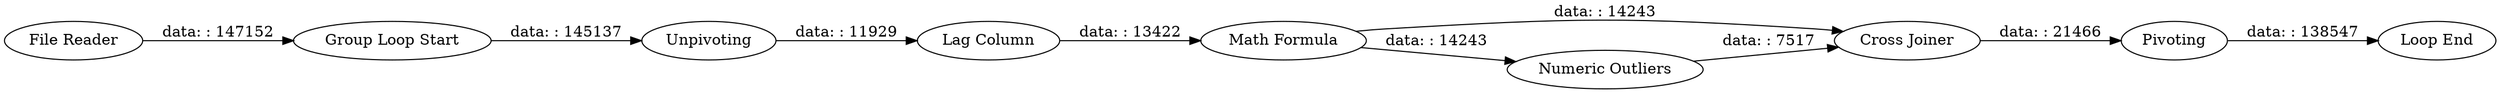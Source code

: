 digraph {
	"-5755454570460413803_11" [label="Lag Column"]
	"-5755454570460413803_13" [label="Loop End"]
	"-5755454570460413803_4" [label=Unpivoting]
	"-5755454570460413803_1" [label="File Reader"]
	"-5755454570460413803_10" [label="Math Formula"]
	"-5755454570460413803_15" [label=Pivoting]
	"-5755454570460413803_14" [label="Cross Joiner"]
	"-5755454570460413803_12" [label="Numeric Outliers"]
	"-5755454570460413803_5" [label="Group Loop Start"]
	"-5755454570460413803_4" -> "-5755454570460413803_11" [label="data: : 11929"]
	"-5755454570460413803_5" -> "-5755454570460413803_4" [label="data: : 145137"]
	"-5755454570460413803_14" -> "-5755454570460413803_15" [label="data: : 21466"]
	"-5755454570460413803_12" -> "-5755454570460413803_14" [label="data: : 7517"]
	"-5755454570460413803_10" -> "-5755454570460413803_14" [label="data: : 14243"]
	"-5755454570460413803_15" -> "-5755454570460413803_13" [label="data: : 138547"]
	"-5755454570460413803_1" -> "-5755454570460413803_5" [label="data: : 147152"]
	"-5755454570460413803_11" -> "-5755454570460413803_10" [label="data: : 13422"]
	"-5755454570460413803_10" -> "-5755454570460413803_12" [label="data: : 14243"]
	rankdir=LR
}
